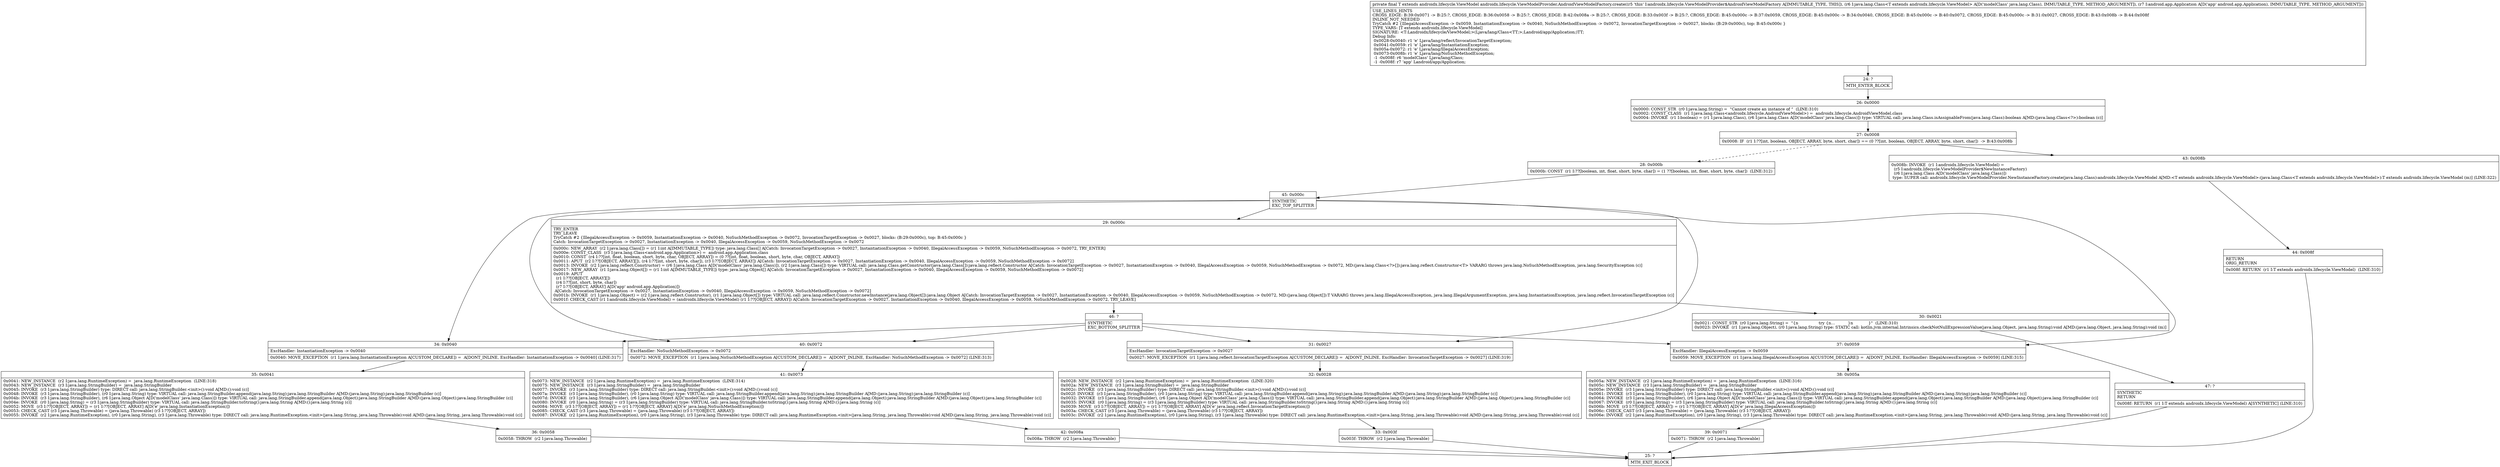 digraph "CFG forandroidx.lifecycle.ViewModelProvider.AndroidViewModelFactory.create(Ljava\/lang\/Class;Landroid\/app\/Application;)Landroidx\/lifecycle\/ViewModel;" {
Node_24 [shape=record,label="{24\:\ ?|MTH_ENTER_BLOCK\l}"];
Node_26 [shape=record,label="{26\:\ 0x0000|0x0000: CONST_STR  (r0 I:java.lang.String) =  \"Cannot create an instance of \"  (LINE:310)\l0x0002: CONST_CLASS  (r1 I:java.lang.Class\<androidx.lifecycle.AndroidViewModel\>) =  androidx.lifecycle.AndroidViewModel.class \l0x0004: INVOKE  (r1 I:boolean) = (r1 I:java.lang.Class), (r6 I:java.lang.Class A[D('modelClass' java.lang.Class)]) type: VIRTUAL call: java.lang.Class.isAssignableFrom(java.lang.Class):boolean A[MD:(java.lang.Class\<?\>):boolean (c)]\l}"];
Node_27 [shape=record,label="{27\:\ 0x0008|0x0008: IF  (r1 I:??[int, boolean, OBJECT, ARRAY, byte, short, char]) == (0 ??[int, boolean, OBJECT, ARRAY, byte, short, char])  \-\> B:43:0x008b \l}"];
Node_28 [shape=record,label="{28\:\ 0x000b|0x000b: CONST  (r1 I:??[boolean, int, float, short, byte, char]) = (1 ??[boolean, int, float, short, byte, char])  (LINE:312)\l}"];
Node_45 [shape=record,label="{45\:\ 0x000c|SYNTHETIC\lEXC_TOP_SPLITTER\l}"];
Node_29 [shape=record,label="{29\:\ 0x000c|TRY_ENTER\lTRY_LEAVE\lTryCatch #2 \{IllegalAccessException \-\> 0x0059, InstantiationException \-\> 0x0040, NoSuchMethodException \-\> 0x0072, InvocationTargetException \-\> 0x0027, blocks: (B:29:0x000c), top: B:45:0x000c \}\lCatch: InvocationTargetException \-\> 0x0027, InstantiationException \-\> 0x0040, IllegalAccessException \-\> 0x0059, NoSuchMethodException \-\> 0x0072\l|0x000c: NEW_ARRAY  (r2 I:java.lang.Class[]) = (r1 I:int A[IMMUTABLE_TYPE]) type: java.lang.Class[] A[Catch: InvocationTargetException \-\> 0x0027, InstantiationException \-\> 0x0040, IllegalAccessException \-\> 0x0059, NoSuchMethodException \-\> 0x0072, TRY_ENTER]\l0x000e: CONST_CLASS  (r3 I:java.lang.Class\<android.app.Application\>) =  android.app.Application.class \l0x0010: CONST  (r4 I:??[int, float, boolean, short, byte, char, OBJECT, ARRAY]) = (0 ??[int, float, boolean, short, byte, char, OBJECT, ARRAY]) \l0x0011: APUT  (r2 I:??[OBJECT, ARRAY][]), (r4 I:??[int, short, byte, char]), (r3 I:??[OBJECT, ARRAY]) A[Catch: InvocationTargetException \-\> 0x0027, InstantiationException \-\> 0x0040, IllegalAccessException \-\> 0x0059, NoSuchMethodException \-\> 0x0072]\l0x0013: INVOKE  (r2 I:java.lang.reflect.Constructor) = (r6 I:java.lang.Class A[D('modelClass' java.lang.Class)]), (r2 I:java.lang.Class[]) type: VIRTUAL call: java.lang.Class.getConstructor(java.lang.Class[]):java.lang.reflect.Constructor A[Catch: InvocationTargetException \-\> 0x0027, InstantiationException \-\> 0x0040, IllegalAccessException \-\> 0x0059, NoSuchMethodException \-\> 0x0072, MD:(java.lang.Class\<?\>[]):java.lang.reflect.Constructor\<T\> VARARG throws java.lang.NoSuchMethodException, java.lang.SecurityException (c)]\l0x0017: NEW_ARRAY  (r1 I:java.lang.Object[]) = (r1 I:int A[IMMUTABLE_TYPE]) type: java.lang.Object[] A[Catch: InvocationTargetException \-\> 0x0027, InstantiationException \-\> 0x0040, IllegalAccessException \-\> 0x0059, NoSuchMethodException \-\> 0x0072]\l0x0019: APUT  \l  (r1 I:??[OBJECT, ARRAY][])\l  (r4 I:??[int, short, byte, char])\l  (r7 I:??[OBJECT, ARRAY] A[D('app' android.app.Application)])\l A[Catch: InvocationTargetException \-\> 0x0027, InstantiationException \-\> 0x0040, IllegalAccessException \-\> 0x0059, NoSuchMethodException \-\> 0x0072]\l0x001b: INVOKE  (r1 I:java.lang.Object) = (r2 I:java.lang.reflect.Constructor), (r1 I:java.lang.Object[]) type: VIRTUAL call: java.lang.reflect.Constructor.newInstance(java.lang.Object[]):java.lang.Object A[Catch: InvocationTargetException \-\> 0x0027, InstantiationException \-\> 0x0040, IllegalAccessException \-\> 0x0059, NoSuchMethodException \-\> 0x0072, MD:(java.lang.Object[]):T VARARG throws java.lang.IllegalAccessException, java.lang.IllegalArgumentException, java.lang.InstantiationException, java.lang.reflect.InvocationTargetException (c)]\l0x001f: CHECK_CAST (r1 I:androidx.lifecycle.ViewModel) = (androidx.lifecycle.ViewModel) (r1 I:??[OBJECT, ARRAY]) A[Catch: InvocationTargetException \-\> 0x0027, InstantiationException \-\> 0x0040, IllegalAccessException \-\> 0x0059, NoSuchMethodException \-\> 0x0072, TRY_LEAVE]\l}"];
Node_30 [shape=record,label="{30\:\ 0x0021|0x0021: CONST_STR  (r0 I:java.lang.String) =  \"\{n                try \{n…          \}n            \}\"  (LINE:310)\l0x0023: INVOKE  (r1 I:java.lang.Object), (r0 I:java.lang.String) type: STATIC call: kotlin.jvm.internal.Intrinsics.checkNotNullExpressionValue(java.lang.Object, java.lang.String):void A[MD:(java.lang.Object, java.lang.String):void (m)]\l}"];
Node_47 [shape=record,label="{47\:\ ?|SYNTHETIC\lRETURN\l|0x008f: RETURN  (r1 I:T extends androidx.lifecycle.ViewModel) A[SYNTHETIC] (LINE:310)\l}"];
Node_25 [shape=record,label="{25\:\ ?|MTH_EXIT_BLOCK\l}"];
Node_46 [shape=record,label="{46\:\ ?|SYNTHETIC\lEXC_BOTTOM_SPLITTER\l}"];
Node_37 [shape=record,label="{37\:\ 0x0059|ExcHandler: IllegalAccessException \-\> 0x0059\l|0x0059: MOVE_EXCEPTION  (r1 I:java.lang.IllegalAccessException A[CUSTOM_DECLARE]) =  A[DONT_INLINE, ExcHandler: IllegalAccessException \-\> 0x0059] (LINE:315)\l}"];
Node_38 [shape=record,label="{38\:\ 0x005a|0x005a: NEW_INSTANCE  (r2 I:java.lang.RuntimeException) =  java.lang.RuntimeException  (LINE:316)\l0x005c: NEW_INSTANCE  (r3 I:java.lang.StringBuilder) =  java.lang.StringBuilder \l0x005e: INVOKE  (r3 I:java.lang.StringBuilder) type: DIRECT call: java.lang.StringBuilder.\<init\>():void A[MD:():void (c)]\l0x0061: INVOKE  (r3 I:java.lang.StringBuilder), (r0 I:java.lang.String) type: VIRTUAL call: java.lang.StringBuilder.append(java.lang.String):java.lang.StringBuilder A[MD:(java.lang.String):java.lang.StringBuilder (c)]\l0x0064: INVOKE  (r3 I:java.lang.StringBuilder), (r6 I:java.lang.Object A[D('modelClass' java.lang.Class)]) type: VIRTUAL call: java.lang.StringBuilder.append(java.lang.Object):java.lang.StringBuilder A[MD:(java.lang.Object):java.lang.StringBuilder (c)]\l0x0067: INVOKE  (r0 I:java.lang.String) = (r3 I:java.lang.StringBuilder) type: VIRTUAL call: java.lang.StringBuilder.toString():java.lang.String A[MD:():java.lang.String (c)]\l0x006b: MOVE  (r3 I:??[OBJECT, ARRAY]) = (r1 I:??[OBJECT, ARRAY] A[D('e' java.lang.IllegalAccessException)]) \l0x006c: CHECK_CAST (r3 I:java.lang.Throwable) = (java.lang.Throwable) (r3 I:??[OBJECT, ARRAY]) \l0x006e: INVOKE  (r2 I:java.lang.RuntimeException), (r0 I:java.lang.String), (r3 I:java.lang.Throwable) type: DIRECT call: java.lang.RuntimeException.\<init\>(java.lang.String, java.lang.Throwable):void A[MD:(java.lang.String, java.lang.Throwable):void (c)]\l}"];
Node_39 [shape=record,label="{39\:\ 0x0071|0x0071: THROW  (r2 I:java.lang.Throwable) \l}"];
Node_34 [shape=record,label="{34\:\ 0x0040|ExcHandler: InstantiationException \-\> 0x0040\l|0x0040: MOVE_EXCEPTION  (r1 I:java.lang.InstantiationException A[CUSTOM_DECLARE]) =  A[DONT_INLINE, ExcHandler: InstantiationException \-\> 0x0040] (LINE:317)\l}"];
Node_35 [shape=record,label="{35\:\ 0x0041|0x0041: NEW_INSTANCE  (r2 I:java.lang.RuntimeException) =  java.lang.RuntimeException  (LINE:318)\l0x0043: NEW_INSTANCE  (r3 I:java.lang.StringBuilder) =  java.lang.StringBuilder \l0x0045: INVOKE  (r3 I:java.lang.StringBuilder) type: DIRECT call: java.lang.StringBuilder.\<init\>():void A[MD:():void (c)]\l0x0048: INVOKE  (r3 I:java.lang.StringBuilder), (r0 I:java.lang.String) type: VIRTUAL call: java.lang.StringBuilder.append(java.lang.String):java.lang.StringBuilder A[MD:(java.lang.String):java.lang.StringBuilder (c)]\l0x004b: INVOKE  (r3 I:java.lang.StringBuilder), (r6 I:java.lang.Object A[D('modelClass' java.lang.Class)]) type: VIRTUAL call: java.lang.StringBuilder.append(java.lang.Object):java.lang.StringBuilder A[MD:(java.lang.Object):java.lang.StringBuilder (c)]\l0x004e: INVOKE  (r0 I:java.lang.String) = (r3 I:java.lang.StringBuilder) type: VIRTUAL call: java.lang.StringBuilder.toString():java.lang.String A[MD:():java.lang.String (c)]\l0x0052: MOVE  (r3 I:??[OBJECT, ARRAY]) = (r1 I:??[OBJECT, ARRAY] A[D('e' java.lang.InstantiationException)]) \l0x0053: CHECK_CAST (r3 I:java.lang.Throwable) = (java.lang.Throwable) (r3 I:??[OBJECT, ARRAY]) \l0x0055: INVOKE  (r2 I:java.lang.RuntimeException), (r0 I:java.lang.String), (r3 I:java.lang.Throwable) type: DIRECT call: java.lang.RuntimeException.\<init\>(java.lang.String, java.lang.Throwable):void A[MD:(java.lang.String, java.lang.Throwable):void (c)]\l}"];
Node_36 [shape=record,label="{36\:\ 0x0058|0x0058: THROW  (r2 I:java.lang.Throwable) \l}"];
Node_40 [shape=record,label="{40\:\ 0x0072|ExcHandler: NoSuchMethodException \-\> 0x0072\l|0x0072: MOVE_EXCEPTION  (r1 I:java.lang.NoSuchMethodException A[CUSTOM_DECLARE]) =  A[DONT_INLINE, ExcHandler: NoSuchMethodException \-\> 0x0072] (LINE:313)\l}"];
Node_41 [shape=record,label="{41\:\ 0x0073|0x0073: NEW_INSTANCE  (r2 I:java.lang.RuntimeException) =  java.lang.RuntimeException  (LINE:314)\l0x0075: NEW_INSTANCE  (r3 I:java.lang.StringBuilder) =  java.lang.StringBuilder \l0x0077: INVOKE  (r3 I:java.lang.StringBuilder) type: DIRECT call: java.lang.StringBuilder.\<init\>():void A[MD:():void (c)]\l0x007a: INVOKE  (r3 I:java.lang.StringBuilder), (r0 I:java.lang.String) type: VIRTUAL call: java.lang.StringBuilder.append(java.lang.String):java.lang.StringBuilder A[MD:(java.lang.String):java.lang.StringBuilder (c)]\l0x007d: INVOKE  (r3 I:java.lang.StringBuilder), (r6 I:java.lang.Object A[D('modelClass' java.lang.Class)]) type: VIRTUAL call: java.lang.StringBuilder.append(java.lang.Object):java.lang.StringBuilder A[MD:(java.lang.Object):java.lang.StringBuilder (c)]\l0x0080: INVOKE  (r0 I:java.lang.String) = (r3 I:java.lang.StringBuilder) type: VIRTUAL call: java.lang.StringBuilder.toString():java.lang.String A[MD:():java.lang.String (c)]\l0x0084: MOVE  (r3 I:??[OBJECT, ARRAY]) = (r1 I:??[OBJECT, ARRAY] A[D('e' java.lang.NoSuchMethodException)]) \l0x0085: CHECK_CAST (r3 I:java.lang.Throwable) = (java.lang.Throwable) (r3 I:??[OBJECT, ARRAY]) \l0x0087: INVOKE  (r2 I:java.lang.RuntimeException), (r0 I:java.lang.String), (r3 I:java.lang.Throwable) type: DIRECT call: java.lang.RuntimeException.\<init\>(java.lang.String, java.lang.Throwable):void A[MD:(java.lang.String, java.lang.Throwable):void (c)]\l}"];
Node_42 [shape=record,label="{42\:\ 0x008a|0x008a: THROW  (r2 I:java.lang.Throwable) \l}"];
Node_31 [shape=record,label="{31\:\ 0x0027|ExcHandler: InvocationTargetException \-\> 0x0027\l|0x0027: MOVE_EXCEPTION  (r1 I:java.lang.reflect.InvocationTargetException A[CUSTOM_DECLARE]) =  A[DONT_INLINE, ExcHandler: InvocationTargetException \-\> 0x0027] (LINE:319)\l}"];
Node_32 [shape=record,label="{32\:\ 0x0028|0x0028: NEW_INSTANCE  (r2 I:java.lang.RuntimeException) =  java.lang.RuntimeException  (LINE:320)\l0x002a: NEW_INSTANCE  (r3 I:java.lang.StringBuilder) =  java.lang.StringBuilder \l0x002c: INVOKE  (r3 I:java.lang.StringBuilder) type: DIRECT call: java.lang.StringBuilder.\<init\>():void A[MD:():void (c)]\l0x002f: INVOKE  (r3 I:java.lang.StringBuilder), (r0 I:java.lang.String) type: VIRTUAL call: java.lang.StringBuilder.append(java.lang.String):java.lang.StringBuilder A[MD:(java.lang.String):java.lang.StringBuilder (c)]\l0x0032: INVOKE  (r3 I:java.lang.StringBuilder), (r6 I:java.lang.Object A[D('modelClass' java.lang.Class)]) type: VIRTUAL call: java.lang.StringBuilder.append(java.lang.Object):java.lang.StringBuilder A[MD:(java.lang.Object):java.lang.StringBuilder (c)]\l0x0035: INVOKE  (r0 I:java.lang.String) = (r3 I:java.lang.StringBuilder) type: VIRTUAL call: java.lang.StringBuilder.toString():java.lang.String A[MD:():java.lang.String (c)]\l0x0039: MOVE  (r3 I:??[OBJECT, ARRAY]) = (r1 I:??[OBJECT, ARRAY] A[D('e' java.lang.reflect.InvocationTargetException)]) \l0x003a: CHECK_CAST (r3 I:java.lang.Throwable) = (java.lang.Throwable) (r3 I:??[OBJECT, ARRAY]) \l0x003c: INVOKE  (r2 I:java.lang.RuntimeException), (r0 I:java.lang.String), (r3 I:java.lang.Throwable) type: DIRECT call: java.lang.RuntimeException.\<init\>(java.lang.String, java.lang.Throwable):void A[MD:(java.lang.String, java.lang.Throwable):void (c)]\l}"];
Node_33 [shape=record,label="{33\:\ 0x003f|0x003f: THROW  (r2 I:java.lang.Throwable) \l}"];
Node_43 [shape=record,label="{43\:\ 0x008b|0x008b: INVOKE  (r1 I:androidx.lifecycle.ViewModel) = \l  (r5 I:androidx.lifecycle.ViewModelProvider$NewInstanceFactory)\l  (r6 I:java.lang.Class A[D('modelClass' java.lang.Class)])\l type: SUPER call: androidx.lifecycle.ViewModelProvider.NewInstanceFactory.create(java.lang.Class):androidx.lifecycle.ViewModel A[MD:\<T extends androidx.lifecycle.ViewModel\>:(java.lang.Class\<T extends androidx.lifecycle.ViewModel\>):T extends androidx.lifecycle.ViewModel (m)] (LINE:322)\l}"];
Node_44 [shape=record,label="{44\:\ 0x008f|RETURN\lORIG_RETURN\l|0x008f: RETURN  (r1 I:T extends androidx.lifecycle.ViewModel)  (LINE:310)\l}"];
MethodNode[shape=record,label="{private final T extends androidx.lifecycle.ViewModel androidx.lifecycle.ViewModelProvider.AndroidViewModelFactory.create((r5 'this' I:androidx.lifecycle.ViewModelProvider$AndroidViewModelFactory A[IMMUTABLE_TYPE, THIS]), (r6 I:java.lang.Class\<T extends androidx.lifecycle.ViewModel\> A[D('modelClass' java.lang.Class), IMMUTABLE_TYPE, METHOD_ARGUMENT]), (r7 I:android.app.Application A[D('app' android.app.Application), IMMUTABLE_TYPE, METHOD_ARGUMENT]))  | USE_LINES_HINTS\lCROSS_EDGE: B:39:0x0071 \-\> B:25:?, CROSS_EDGE: B:36:0x0058 \-\> B:25:?, CROSS_EDGE: B:42:0x008a \-\> B:25:?, CROSS_EDGE: B:33:0x003f \-\> B:25:?, CROSS_EDGE: B:45:0x000c \-\> B:37:0x0059, CROSS_EDGE: B:45:0x000c \-\> B:34:0x0040, CROSS_EDGE: B:45:0x000c \-\> B:40:0x0072, CROSS_EDGE: B:45:0x000c \-\> B:31:0x0027, CROSS_EDGE: B:43:0x008b \-\> B:44:0x008f\lINLINE_NOT_NEEDED\lTryCatch #2 \{IllegalAccessException \-\> 0x0059, InstantiationException \-\> 0x0040, NoSuchMethodException \-\> 0x0072, InvocationTargetException \-\> 0x0027, blocks: (B:29:0x000c), top: B:45:0x000c \}\lTYPE_VARS: [T extends androidx.lifecycle.ViewModel]\lSIGNATURE: \<T:Landroidx\/lifecycle\/ViewModel;\>(Ljava\/lang\/Class\<TT;\>;Landroid\/app\/Application;)TT;\lDebug Info:\l  0x0028\-0x0040: r1 'e' Ljava\/lang\/reflect\/InvocationTargetException;\l  0x0041\-0x0059: r1 'e' Ljava\/lang\/InstantiationException;\l  0x005a\-0x0072: r1 'e' Ljava\/lang\/IllegalAccessException;\l  0x0073\-0x008b: r1 'e' Ljava\/lang\/NoSuchMethodException;\l  \-1 \-0x008f: r6 'modelClass' Ljava\/lang\/Class;\l  \-1 \-0x008f: r7 'app' Landroid\/app\/Application;\l}"];
MethodNode -> Node_24;Node_24 -> Node_26;
Node_26 -> Node_27;
Node_27 -> Node_28[style=dashed];
Node_27 -> Node_43;
Node_28 -> Node_45;
Node_45 -> Node_29;
Node_45 -> Node_37;
Node_45 -> Node_34;
Node_45 -> Node_40;
Node_45 -> Node_31;
Node_29 -> Node_30;
Node_29 -> Node_46;
Node_30 -> Node_47;
Node_47 -> Node_25;
Node_46 -> Node_37;
Node_46 -> Node_34;
Node_46 -> Node_40;
Node_46 -> Node_31;
Node_37 -> Node_38;
Node_38 -> Node_39;
Node_39 -> Node_25;
Node_34 -> Node_35;
Node_35 -> Node_36;
Node_36 -> Node_25;
Node_40 -> Node_41;
Node_41 -> Node_42;
Node_42 -> Node_25;
Node_31 -> Node_32;
Node_32 -> Node_33;
Node_33 -> Node_25;
Node_43 -> Node_44;
Node_44 -> Node_25;
}

